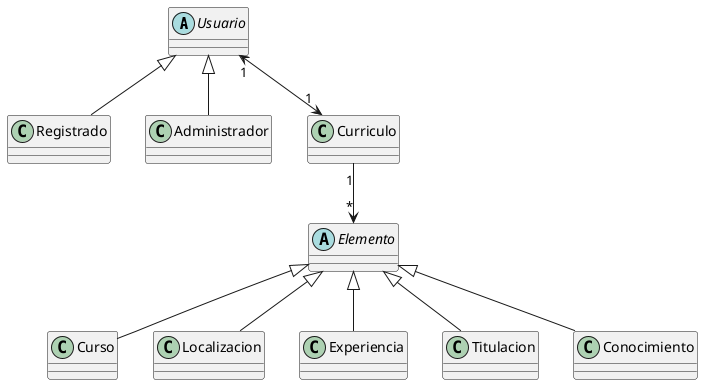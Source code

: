 @startuml
abstract class Usuario {

}
class Registrado {

}

class Administrador {

}

class Curriculo {

}

class Curso {

}

abstract class Elemento {

}

class Localizacion {

}

class Experiencia {
}

class Titulacion {

}

class Conocimiento {

}

Usuario <|-- Registrado
Usuario <|-- Administrador
Elemento <|-- Localizacion
Elemento <|-- Experiencia
Elemento <|-- Titulacion
Elemento <|-- Conocimiento
Elemento <|-- Curso
Curriculo "1" --> "*" Elemento
Usuario "1" <--> "1" Curriculo
@enduml
